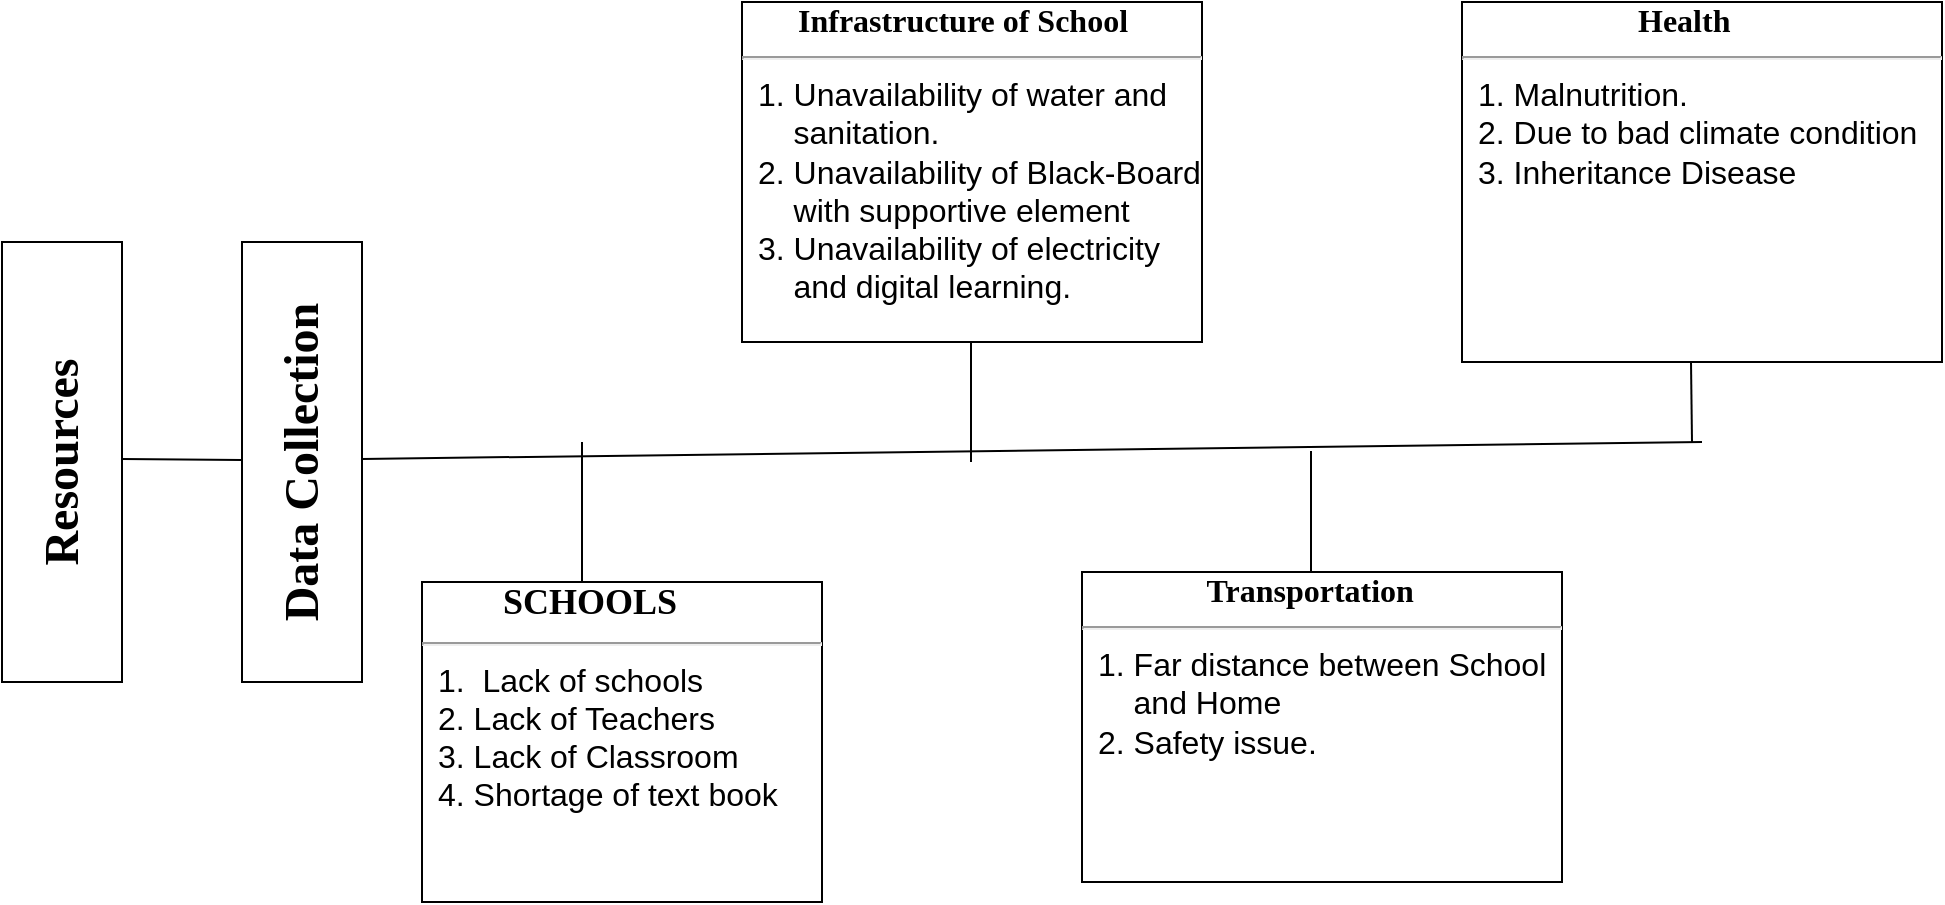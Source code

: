 <mxfile version="11.2.4" type="device" pages="1"><diagram name="Page-1" id="52a04d89-c75d-2922-d76d-85b35f80e030"><mxGraphModel dx="1483" dy="881" grid="1" gridSize="10" guides="1" tooltips="1" connect="1" arrows="1" fold="1" page="1" pageScale="1" pageWidth="1100" pageHeight="850" background="#ffffff" math="0" shadow="0"><root><mxCell id="0"/><mxCell id="1" parent="0"/><mxCell id="lu3Kod9qtbu-CWSSY5yr-1" value="&lt;font face=&quot;Times New Roman&quot;&gt;&lt;b&gt;&lt;font style=&quot;font-size: 24px&quot;&gt;Resources&lt;/font&gt;&lt;/b&gt;&lt;/font&gt;" style="rounded=0;whiteSpace=wrap;html=1;rotation=-90;" vertex="1" parent="1"><mxGeometry x="-30" y="340" width="220" height="60" as="geometry"/></mxCell><mxCell id="lu3Kod9qtbu-CWSSY5yr-2" value="" style="endArrow=none;html=1;" edge="1" parent="1"><mxGeometry width="50" height="50" relative="1" as="geometry"><mxPoint x="110" y="368.5" as="sourcePoint"/><mxPoint x="170" y="369" as="targetPoint"/></mxGeometry></mxCell><mxCell id="lu3Kod9qtbu-CWSSY5yr-3" value="&lt;b&gt;&lt;font style=&quot;font-size: 24px&quot; face=&quot;Times New Roman&quot;&gt;Data Collection&lt;/font&gt;&lt;/b&gt;" style="rounded=0;whiteSpace=wrap;html=1;rotation=-90;" vertex="1" parent="1"><mxGeometry x="90" y="340" width="220" height="60" as="geometry"/></mxCell><mxCell id="lu3Kod9qtbu-CWSSY5yr-7" value="" style="endArrow=none;html=1;" edge="1" parent="1"><mxGeometry width="50" height="50" relative="1" as="geometry"><mxPoint x="230" y="368.5" as="sourcePoint"/><mxPoint x="900" y="360" as="targetPoint"/></mxGeometry></mxCell><mxCell id="lu3Kod9qtbu-CWSSY5yr-8" value="" style="endArrow=none;html=1;" edge="1" parent="1"><mxGeometry width="50" height="50" relative="1" as="geometry"><mxPoint x="340" y="360" as="sourcePoint"/><mxPoint x="340" y="440" as="targetPoint"/></mxGeometry></mxCell><mxCell id="lu3Kod9qtbu-CWSSY5yr-42" value="&lt;font style=&quot;font-size: 18px&quot; face=&quot;Times New Roman&quot;&gt;&lt;b&gt;&amp;nbsp;&amp;nbsp;&amp;nbsp;&amp;nbsp;&amp;nbsp;&amp;nbsp;&amp;nbsp;&amp;nbsp; SCHOOLS&lt;/b&gt;&lt;/font&gt;&lt;hr&gt;&lt;p style=&quot;margin: 0px ; margin-left: 8px&quot;&gt;&lt;font size=&quot;3&quot;&gt;1.&amp;nbsp; Lack of schools&lt;/font&gt;&lt;br&gt;&lt;/p&gt;&lt;p style=&quot;margin: 0px ; margin-left: 8px&quot;&gt;&lt;font size=&quot;3&quot;&gt;2. Lack of Teachers&lt;br&gt;&lt;/font&gt;&lt;/p&gt;&lt;p style=&quot;margin: 0px ; margin-left: 8px&quot;&gt;&lt;font size=&quot;3&quot;&gt;3. Lack of Classroom&lt;br&gt;&lt;/font&gt;&lt;/p&gt;&lt;p style=&quot;margin: 0px ; margin-left: 8px&quot;&gt;&lt;font size=&quot;3&quot;&gt;4. Shortage of text book&lt;br&gt;&lt;/font&gt;&lt;/p&gt;" style="verticalAlign=top;align=left;overflow=fill;fontSize=16;fontFamily=Helvetica;html=1;" vertex="1" parent="1"><mxGeometry x="260" y="430" width="200" height="160" as="geometry"/></mxCell><mxCell id="lu3Kod9qtbu-CWSSY5yr-73" value="&lt;font face=&quot;Times New Roman&quot;&gt;&lt;b&gt;&amp;nbsp;&amp;nbsp;&amp;nbsp;&amp;nbsp;&amp;nbsp;&amp;nbsp; Infrastructure of School&lt;/b&gt;&lt;/font&gt;&lt;br&gt;&lt;hr&gt;&lt;p style=&quot;margin: 0px ; margin-left: 8px&quot;&gt;&lt;font size=&quot;3&quot;&gt;1. Unavailability of water and&lt;/font&gt;&lt;/p&gt;&lt;p style=&quot;margin: 0px ; margin-left: 8px&quot;&gt;&lt;font size=&quot;3&quot;&gt;&amp;nbsp;&amp;nbsp;&amp;nbsp; sanitation.&lt;br&gt;&lt;/font&gt;&lt;/p&gt;&lt;p style=&quot;margin: 0px ; margin-left: 8px&quot;&gt;&lt;font size=&quot;3&quot;&gt;2. Unavailability of Black-Board&lt;/font&gt;&lt;/p&gt;&lt;p style=&quot;margin: 0px ; margin-left: 8px&quot;&gt;&lt;font size=&quot;3&quot;&gt;&amp;nbsp;&amp;nbsp;&amp;nbsp; with supportive element&lt;br&gt;&lt;/font&gt;&lt;/p&gt;&lt;p style=&quot;margin: 0px ; margin-left: 8px&quot;&gt;&lt;font size=&quot;3&quot;&gt;3. Unavailability of electricity &lt;br&gt;&lt;/font&gt;&lt;/p&gt;&lt;p style=&quot;margin: 0px ; margin-left: 8px&quot;&gt;&lt;font size=&quot;3&quot;&gt;&amp;nbsp;&amp;nbsp;&amp;nbsp; and digital learning.&lt;br&gt; &lt;/font&gt;&lt;/p&gt;" style="verticalAlign=top;align=left;overflow=fill;fontSize=16;fontFamily=Helvetica;html=1;" vertex="1" parent="1"><mxGeometry x="420" y="140" width="230" height="170" as="geometry"/></mxCell><mxCell id="lu3Kod9qtbu-CWSSY5yr-74" value="" style="endArrow=none;html=1;" edge="1" parent="1"><mxGeometry width="50" height="50" relative="1" as="geometry"><mxPoint x="534.5" y="310" as="sourcePoint"/><mxPoint x="534.5" y="370" as="targetPoint"/></mxGeometry></mxCell><mxCell id="lu3Kod9qtbu-CWSSY5yr-77" value="&amp;nbsp;&amp;nbsp;&amp;nbsp;&amp;nbsp;&amp;nbsp;&amp;nbsp;&amp;nbsp;&amp;nbsp;&amp;nbsp;&amp;nbsp;&amp;nbsp;&amp;nbsp;&amp;nbsp; &lt;font face=&quot;Times New Roman&quot;&gt;&lt;b&gt;Transportation&lt;/b&gt;&lt;/font&gt;&lt;br&gt;&lt;hr&gt;&lt;p style=&quot;margin: 0px ; margin-left: 8px&quot;&gt;&lt;font size=&quot;3&quot;&gt;1. Far distance between School &lt;br&gt;&lt;/font&gt;&lt;/p&gt;&lt;p style=&quot;margin: 0px ; margin-left: 8px&quot;&gt;&lt;font size=&quot;3&quot;&gt;&amp;nbsp;&amp;nbsp;&amp;nbsp; and Home&lt;br&gt;&lt;/font&gt;&lt;/p&gt;&lt;p style=&quot;margin: 0px ; margin-left: 8px&quot;&gt;&lt;font size=&quot;3&quot;&gt;2. Safety issue.&lt;br&gt;&lt;/font&gt;&lt;/p&gt;" style="verticalAlign=top;align=left;overflow=fill;fontSize=16;fontFamily=Helvetica;html=1;" vertex="1" parent="1"><mxGeometry x="590" y="425" width="240" height="155" as="geometry"/></mxCell><mxCell id="lu3Kod9qtbu-CWSSY5yr-78" value="" style="endArrow=none;html=1;" edge="1" parent="1"><mxGeometry width="50" height="50" relative="1" as="geometry"><mxPoint x="704.5" y="364.5" as="sourcePoint"/><mxPoint x="704.5" y="424.5" as="targetPoint"/></mxGeometry></mxCell><mxCell id="lu3Kod9qtbu-CWSSY5yr-79" value="&lt;div&gt;&lt;font face=&quot;Times New Roman&quot;&gt;&lt;b&gt;&amp;nbsp;&amp;nbsp;&amp;nbsp;&amp;nbsp;&amp;nbsp;&amp;nbsp;&amp;nbsp;&amp;nbsp;&amp;nbsp;&amp;nbsp;&amp;nbsp;&amp;nbsp;&amp;nbsp;&amp;nbsp;&amp;nbsp;&amp;nbsp;&amp;nbsp;&amp;nbsp;&amp;nbsp;&amp;nbsp;&amp;nbsp; Health&lt;/b&gt;&lt;/font&gt;&lt;br&gt;&lt;/div&gt;&lt;hr&gt;&lt;p style=&quot;margin: 0px ; margin-left: 8px&quot;&gt;&lt;font size=&quot;3&quot;&gt;1. Malnutrition.&lt;br&gt;&lt;/font&gt;&lt;/p&gt;&lt;p style=&quot;margin: 0px ; margin-left: 8px&quot;&gt;&lt;font size=&quot;3&quot;&gt;2. Due to bad climate condition&lt;br&gt;&lt;/font&gt;&lt;/p&gt;&lt;p style=&quot;margin: 0px ; margin-left: 8px&quot;&gt;&lt;font size=&quot;3&quot;&gt;3. Inheritance Disease&lt;br&gt; &lt;/font&gt;&lt;/p&gt;" style="verticalAlign=top;align=left;overflow=fill;fontSize=16;fontFamily=Helvetica;html=1;" vertex="1" parent="1"><mxGeometry x="780" y="140" width="240" height="180" as="geometry"/></mxCell><mxCell id="lu3Kod9qtbu-CWSSY5yr-80" value="" style="endArrow=none;html=1;" edge="1" parent="1"><mxGeometry width="50" height="50" relative="1" as="geometry"><mxPoint x="894.5" y="320" as="sourcePoint"/><mxPoint x="895" y="360" as="targetPoint"/></mxGeometry></mxCell></root></mxGraphModel></diagram></mxfile>
